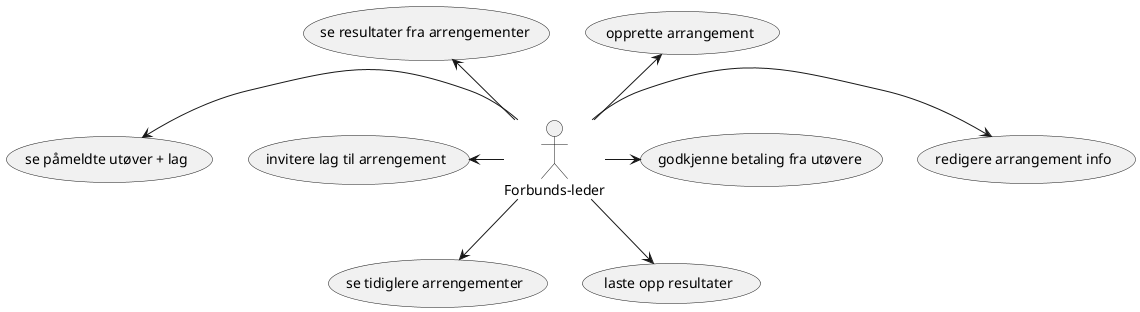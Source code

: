 @startuml

:Forbunds-leder: as leder

(opprette arrangement) as oa
(redigere arrangement info) as redigere
(invitere lag til arrengement) as invitere
(se tidiglere arrengementer) as setidl
(se resultater fra arrengementer) as seres
(godkjenne betaling fra utøvere) as godkjennebetaling
(se påmeldte utøver + lag) as sepå
(laste opp resultater) as lasteres


leder -up-> oa
leder -right-> redigere
leder -left-> invitere
leder -down-> setidl
leder -up-> seres
leder -right-> godkjennebetaling
leder -left-> sepå
leder -down-> lasteres





@enduml